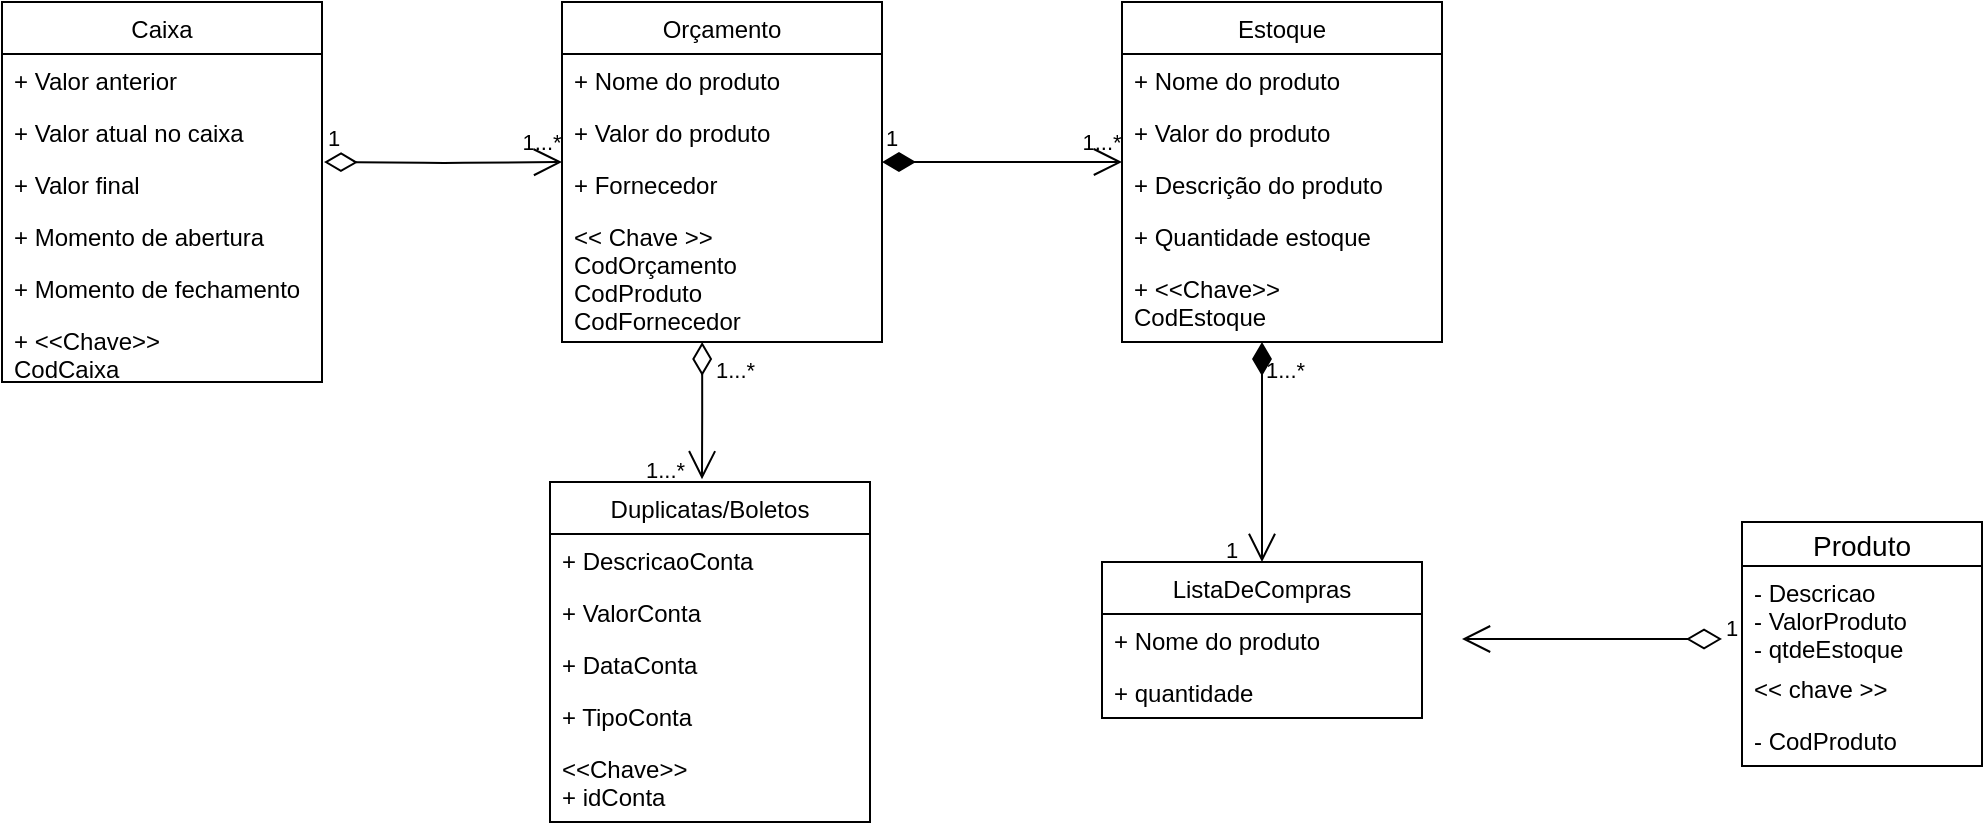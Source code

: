 <mxfile version="13.1.3" type="device"><diagram id="HuncevBeKeENLcwMMNCH" name="Page-1"><mxGraphModel dx="868" dy="433" grid="1" gridSize="10" guides="1" tooltips="1" connect="1" arrows="1" fold="1" page="1" pageScale="1" pageWidth="827" pageHeight="1169" math="0" shadow="0"><root><mxCell id="0"/><mxCell id="1" parent="0"/><mxCell id="n_DhKODYy9XOePA7QNUJ-20" value="1" style="endArrow=open;html=1;endSize=12;startArrow=diamondThin;startSize=14;startFill=0;edgeStyle=orthogonalEdgeStyle;align=left;verticalAlign=bottom;entryX=0;entryY=0.077;entryDx=0;entryDy=0;entryPerimeter=0;" parent="1" target="n_DhKODYy9XOePA7QNUJ-12" edge="1"><mxGeometry x="-1" y="3" relative="1" as="geometry"><mxPoint x="221" y="320" as="sourcePoint"/><mxPoint x="320" y="320" as="targetPoint"/></mxGeometry></mxCell><mxCell id="n_DhKODYy9XOePA7QNUJ-1" value="Caixa" style="swimlane;fontStyle=0;childLayout=stackLayout;horizontal=1;startSize=26;fillColor=none;horizontalStack=0;resizeParent=1;resizeParentMax=0;resizeLast=0;collapsible=1;marginBottom=0;" parent="1" vertex="1"><mxGeometry x="60" y="240" width="160" height="190" as="geometry"/></mxCell><mxCell id="n_DhKODYy9XOePA7QNUJ-4" value="+ Valor anterior" style="text;strokeColor=none;fillColor=none;align=left;verticalAlign=top;spacingLeft=4;spacingRight=4;overflow=hidden;rotatable=0;points=[[0,0.5],[1,0.5]];portConstraint=eastwest;" parent="n_DhKODYy9XOePA7QNUJ-1" vertex="1"><mxGeometry y="26" width="160" height="26" as="geometry"/></mxCell><mxCell id="n_DhKODYy9XOePA7QNUJ-3" value="+ Valor atual no caixa" style="text;strokeColor=none;fillColor=none;align=left;verticalAlign=top;spacingLeft=4;spacingRight=4;overflow=hidden;rotatable=0;points=[[0,0.5],[1,0.5]];portConstraint=eastwest;" parent="n_DhKODYy9XOePA7QNUJ-1" vertex="1"><mxGeometry y="52" width="160" height="26" as="geometry"/></mxCell><mxCell id="n_DhKODYy9XOePA7QNUJ-17" value="+ Valor final" style="text;strokeColor=none;fillColor=none;align=left;verticalAlign=top;spacingLeft=4;spacingRight=4;overflow=hidden;rotatable=0;points=[[0,0.5],[1,0.5]];portConstraint=eastwest;" parent="n_DhKODYy9XOePA7QNUJ-1" vertex="1"><mxGeometry y="78" width="160" height="26" as="geometry"/></mxCell><mxCell id="n_DhKODYy9XOePA7QNUJ-15" value="+ Momento de abertura" style="text;strokeColor=none;fillColor=none;align=left;verticalAlign=top;spacingLeft=4;spacingRight=4;overflow=hidden;rotatable=0;points=[[0,0.5],[1,0.5]];portConstraint=eastwest;" parent="n_DhKODYy9XOePA7QNUJ-1" vertex="1"><mxGeometry y="104" width="160" height="26" as="geometry"/></mxCell><mxCell id="n_DhKODYy9XOePA7QNUJ-16" value="+ Momento de fechamento" style="text;strokeColor=none;fillColor=none;align=left;verticalAlign=top;spacingLeft=4;spacingRight=4;overflow=hidden;rotatable=0;points=[[0,0.5],[1,0.5]];portConstraint=eastwest;" parent="n_DhKODYy9XOePA7QNUJ-1" vertex="1"><mxGeometry y="130" width="160" height="26" as="geometry"/></mxCell><mxCell id="n_DhKODYy9XOePA7QNUJ-18" value="+ &lt;&lt;Chave&gt;&gt;&#10;CodCaixa" style="text;strokeColor=none;fillColor=none;align=left;verticalAlign=top;spacingLeft=4;spacingRight=4;overflow=hidden;rotatable=0;points=[[0,0.5],[1,0.5]];portConstraint=eastwest;" parent="n_DhKODYy9XOePA7QNUJ-1" vertex="1"><mxGeometry y="156" width="160" height="34" as="geometry"/></mxCell><mxCell id="n_DhKODYy9XOePA7QNUJ-9" value="Orçamento" style="swimlane;fontStyle=0;childLayout=stackLayout;horizontal=1;startSize=26;fillColor=none;horizontalStack=0;resizeParent=1;resizeParentMax=0;resizeLast=0;collapsible=1;marginBottom=0;" parent="1" vertex="1"><mxGeometry x="340" y="240" width="160" height="170" as="geometry"/></mxCell><mxCell id="n_DhKODYy9XOePA7QNUJ-10" value="+ Nome do produto" style="text;strokeColor=none;fillColor=none;align=left;verticalAlign=top;spacingLeft=4;spacingRight=4;overflow=hidden;rotatable=0;points=[[0,0.5],[1,0.5]];portConstraint=eastwest;" parent="n_DhKODYy9XOePA7QNUJ-9" vertex="1"><mxGeometry y="26" width="160" height="26" as="geometry"/></mxCell><mxCell id="n_DhKODYy9XOePA7QNUJ-11" value="+ Valor do produto" style="text;strokeColor=none;fillColor=none;align=left;verticalAlign=top;spacingLeft=4;spacingRight=4;overflow=hidden;rotatable=0;points=[[0,0.5],[1,0.5]];portConstraint=eastwest;" parent="n_DhKODYy9XOePA7QNUJ-9" vertex="1"><mxGeometry y="52" width="160" height="26" as="geometry"/></mxCell><mxCell id="n_DhKODYy9XOePA7QNUJ-12" value="+ Fornecedor" style="text;strokeColor=none;fillColor=none;align=left;verticalAlign=top;spacingLeft=4;spacingRight=4;overflow=hidden;rotatable=0;points=[[0,0.5],[1,0.5]];portConstraint=eastwest;" parent="n_DhKODYy9XOePA7QNUJ-9" vertex="1"><mxGeometry y="78" width="160" height="26" as="geometry"/></mxCell><mxCell id="n_DhKODYy9XOePA7QNUJ-13" value="&lt;&lt; Chave &gt;&gt;&#10;CodOrçamento&#10;CodProduto&#10;CodFornecedor" style="text;strokeColor=none;fillColor=none;align=left;verticalAlign=top;spacingLeft=4;spacingRight=4;overflow=hidden;rotatable=0;points=[[0,0.5],[1,0.5]];portConstraint=eastwest;" parent="n_DhKODYy9XOePA7QNUJ-9" vertex="1"><mxGeometry y="104" width="160" height="66" as="geometry"/></mxCell><mxCell id="n_DhKODYy9XOePA7QNUJ-25" value="1...*" style="text;html=1;strokeColor=none;fillColor=none;align=center;verticalAlign=middle;whiteSpace=wrap;rounded=0;fontSize=11;" parent="1" vertex="1"><mxGeometry x="320" y="300" width="20" height="20" as="geometry"/></mxCell><mxCell id="n_DhKODYy9XOePA7QNUJ-26" value="1...*" style="text;html=1;strokeColor=none;fillColor=none;align=center;verticalAlign=middle;whiteSpace=wrap;rounded=0;fontSize=11;" parent="1" vertex="1"><mxGeometry x="600" y="300" width="20" height="20" as="geometry"/></mxCell><mxCell id="n_DhKODYy9XOePA7QNUJ-5" value="Estoque" style="swimlane;fontStyle=0;childLayout=stackLayout;horizontal=1;startSize=26;fillColor=none;horizontalStack=0;resizeParent=1;resizeParentMax=0;resizeLast=0;collapsible=1;marginBottom=0;" parent="1" vertex="1"><mxGeometry x="620" y="240" width="160" height="170" as="geometry"/></mxCell><mxCell id="n_DhKODYy9XOePA7QNUJ-6" value="+ Nome do produto" style="text;strokeColor=none;fillColor=none;align=left;verticalAlign=top;spacingLeft=4;spacingRight=4;overflow=hidden;rotatable=0;points=[[0,0.5],[1,0.5]];portConstraint=eastwest;" parent="n_DhKODYy9XOePA7QNUJ-5" vertex="1"><mxGeometry y="26" width="160" height="26" as="geometry"/></mxCell><mxCell id="n_DhKODYy9XOePA7QNUJ-7" value="+ Valor do produto" style="text;strokeColor=none;fillColor=none;align=left;verticalAlign=top;spacingLeft=4;spacingRight=4;overflow=hidden;rotatable=0;points=[[0,0.5],[1,0.5]];portConstraint=eastwest;" parent="n_DhKODYy9XOePA7QNUJ-5" vertex="1"><mxGeometry y="52" width="160" height="26" as="geometry"/></mxCell><mxCell id="n_DhKODYy9XOePA7QNUJ-8" value="+ Descrição do produto" style="text;strokeColor=none;fillColor=none;align=left;verticalAlign=top;spacingLeft=4;spacingRight=4;overflow=hidden;rotatable=0;points=[[0,0.5],[1,0.5]];portConstraint=eastwest;" parent="n_DhKODYy9XOePA7QNUJ-5" vertex="1"><mxGeometry y="78" width="160" height="26" as="geometry"/></mxCell><mxCell id="n_DhKODYy9XOePA7QNUJ-22" value="+ Quantidade estoque" style="text;strokeColor=none;fillColor=none;align=left;verticalAlign=top;spacingLeft=4;spacingRight=4;overflow=hidden;rotatable=0;points=[[0,0.5],[1,0.5]];portConstraint=eastwest;" parent="n_DhKODYy9XOePA7QNUJ-5" vertex="1"><mxGeometry y="104" width="160" height="26" as="geometry"/></mxCell><mxCell id="n_DhKODYy9XOePA7QNUJ-23" value="+ &lt;&lt;Chave&gt;&gt;&#10;CodEstoque" style="text;strokeColor=none;fillColor=none;align=left;verticalAlign=top;spacingLeft=4;spacingRight=4;overflow=hidden;rotatable=0;points=[[0,0.5],[1,0.5]];portConstraint=eastwest;" parent="n_DhKODYy9XOePA7QNUJ-5" vertex="1"><mxGeometry y="130" width="160" height="40" as="geometry"/></mxCell><mxCell id="n_DhKODYy9XOePA7QNUJ-27" value="1" style="endArrow=open;html=1;endSize=12;startArrow=diamondThin;startSize=14;startFill=1;edgeStyle=orthogonalEdgeStyle;align=left;verticalAlign=bottom;entryX=0;entryY=0.308;entryDx=0;entryDy=0;entryPerimeter=0;rounded=0;" parent="1" edge="1"><mxGeometry x="-1" y="3" relative="1" as="geometry"><mxPoint x="500" y="320" as="sourcePoint"/><mxPoint x="620" y="320.008" as="targetPoint"/></mxGeometry></mxCell><mxCell id="T8ozXXGqGajpd2h_AQLy-11" value="" style="endArrow=open;html=1;endSize=12;startArrow=diamondThin;startSize=14;startFill=1;edgeStyle=orthogonalEdgeStyle;align=left;verticalAlign=bottom;entryX=0.5;entryY=0;entryDx=0;entryDy=0;rounded=0;" parent="1" source="n_DhKODYy9XOePA7QNUJ-23" target="T8ozXXGqGajpd2h_AQLy-1" edge="1"><mxGeometry x="-1" y="3" relative="1" as="geometry"><mxPoint x="670" y="460" as="sourcePoint"/><mxPoint x="790" y="460.008" as="targetPoint"/><Array as="points"><mxPoint x="690" y="520"/></Array></mxGeometry></mxCell><mxCell id="T8ozXXGqGajpd2h_AQLy-1" value="ListaDeCompras" style="swimlane;fontStyle=0;childLayout=stackLayout;horizontal=1;startSize=26;fillColor=none;horizontalStack=0;resizeParent=1;resizeParentMax=0;resizeLast=0;collapsible=1;marginBottom=0;" parent="1" vertex="1"><mxGeometry x="610" y="520" width="160" height="78" as="geometry"/></mxCell><mxCell id="T8ozXXGqGajpd2h_AQLy-2" value="+ Nome do produto" style="text;strokeColor=none;fillColor=none;align=left;verticalAlign=top;spacingLeft=4;spacingRight=4;overflow=hidden;rotatable=0;points=[[0,0.5],[1,0.5]];portConstraint=eastwest;" parent="T8ozXXGqGajpd2h_AQLy-1" vertex="1"><mxGeometry y="26" width="160" height="26" as="geometry"/></mxCell><mxCell id="T8ozXXGqGajpd2h_AQLy-3" value="+ quantidade" style="text;strokeColor=none;fillColor=none;align=left;verticalAlign=top;spacingLeft=4;spacingRight=4;overflow=hidden;rotatable=0;points=[[0,0.5],[1,0.5]];portConstraint=eastwest;" parent="T8ozXXGqGajpd2h_AQLy-1" vertex="1"><mxGeometry y="52" width="160" height="26" as="geometry"/></mxCell><mxCell id="T8ozXXGqGajpd2h_AQLy-5" value="Duplicatas/Boletos" style="swimlane;fontStyle=0;childLayout=stackLayout;horizontal=1;startSize=26;fillColor=none;horizontalStack=0;resizeParent=1;resizeParentMax=0;resizeLast=0;collapsible=1;marginBottom=0;" parent="1" vertex="1"><mxGeometry x="334" y="480" width="160" height="170" as="geometry"/></mxCell><mxCell id="T8ozXXGqGajpd2h_AQLy-6" value="+ DescricaoConta" style="text;strokeColor=none;fillColor=none;align=left;verticalAlign=top;spacingLeft=4;spacingRight=4;overflow=hidden;rotatable=0;points=[[0,0.5],[1,0.5]];portConstraint=eastwest;" parent="T8ozXXGqGajpd2h_AQLy-5" vertex="1"><mxGeometry y="26" width="160" height="26" as="geometry"/></mxCell><mxCell id="T8ozXXGqGajpd2h_AQLy-7" value="+ ValorConta" style="text;strokeColor=none;fillColor=none;align=left;verticalAlign=top;spacingLeft=4;spacingRight=4;overflow=hidden;rotatable=0;points=[[0,0.5],[1,0.5]];portConstraint=eastwest;" parent="T8ozXXGqGajpd2h_AQLy-5" vertex="1"><mxGeometry y="52" width="160" height="26" as="geometry"/></mxCell><mxCell id="T8ozXXGqGajpd2h_AQLy-8" value="+ DataConta" style="text;strokeColor=none;fillColor=none;align=left;verticalAlign=top;spacingLeft=4;spacingRight=4;overflow=hidden;rotatable=0;points=[[0,0.5],[1,0.5]];portConstraint=eastwest;" parent="T8ozXXGqGajpd2h_AQLy-5" vertex="1"><mxGeometry y="78" width="160" height="26" as="geometry"/></mxCell><mxCell id="T8ozXXGqGajpd2h_AQLy-9" value="+ TipoConta" style="text;strokeColor=none;fillColor=none;align=left;verticalAlign=top;spacingLeft=4;spacingRight=4;overflow=hidden;rotatable=0;points=[[0,0.5],[1,0.5]];portConstraint=eastwest;" parent="T8ozXXGqGajpd2h_AQLy-5" vertex="1"><mxGeometry y="104" width="160" height="26" as="geometry"/></mxCell><mxCell id="T8ozXXGqGajpd2h_AQLy-10" value="&lt;&lt;Chave&gt;&gt;&#10;+ idConta" style="text;strokeColor=none;fillColor=none;align=left;verticalAlign=top;spacingLeft=4;spacingRight=4;overflow=hidden;rotatable=0;points=[[0,0.5],[1,0.5]];portConstraint=eastwest;" parent="T8ozXXGqGajpd2h_AQLy-5" vertex="1"><mxGeometry y="130" width="160" height="40" as="geometry"/></mxCell><mxCell id="T8ozXXGqGajpd2h_AQLy-12" value="&lt;span style=&quot;font-family: &amp;#34;helvetica&amp;#34; ; font-size: 11px ; font-style: normal ; font-weight: 400 ; letter-spacing: normal ; text-align: left ; text-indent: 0px ; text-transform: none ; word-spacing: 0px ; float: none ; display: inline&quot;&gt;1&lt;/span&gt;" style="text;whiteSpace=wrap;html=1;" parent="1" vertex="1"><mxGeometry x="670" y="500" width="10" height="20" as="geometry"/></mxCell><mxCell id="T8ozXXGqGajpd2h_AQLy-13" value="" style="endArrow=open;html=1;endSize=12;startArrow=diamondThin;startSize=14;startFill=0;edgeStyle=orthogonalEdgeStyle;align=left;verticalAlign=bottom;entryX=0.475;entryY=-0.008;entryDx=0;entryDy=0;entryPerimeter=0;rounded=0;exitX=0.438;exitY=1;exitDx=0;exitDy=0;exitPerimeter=0;" parent="1" source="n_DhKODYy9XOePA7QNUJ-13" target="T8ozXXGqGajpd2h_AQLy-5" edge="1"><mxGeometry x="-1" y="3" relative="1" as="geometry"><mxPoint x="490" y="440" as="sourcePoint"/><mxPoint x="400" y="450" as="targetPoint"/><Array as="points"/></mxGeometry></mxCell><mxCell id="T8ozXXGqGajpd2h_AQLy-14" value="&lt;span style=&quot;font-family: &amp;#34;helvetica&amp;#34; ; font-size: 11px&quot;&gt;1...*&lt;/span&gt;" style="text;whiteSpace=wrap;html=1;" parent="1" vertex="1"><mxGeometry x="380" y="460" width="20" height="20" as="geometry"/></mxCell><mxCell id="T8ozXXGqGajpd2h_AQLy-16" value="&lt;span style=&quot;font-family: &amp;#34;helvetica&amp;#34; ; font-size: 11px ; font-style: normal ; font-weight: 400 ; letter-spacing: normal ; text-align: left ; text-indent: 0px ; text-transform: none ; word-spacing: 0px ; float: none ; display: inline&quot;&gt;1...*&lt;br&gt;&lt;br&gt;&lt;/span&gt;" style="text;whiteSpace=wrap;html=1;" parent="1" vertex="1"><mxGeometry x="415" y="410" width="25" height="20" as="geometry"/></mxCell><mxCell id="T8ozXXGqGajpd2h_AQLy-17" value="&lt;span style=&quot;font-family: &amp;#34;helvetica&amp;#34; ; font-size: 11px ; font-style: normal ; font-weight: 400 ; letter-spacing: normal ; text-align: left ; text-indent: 0px ; text-transform: none ; word-spacing: 0px ; float: none ; display: inline&quot;&gt;1...*&lt;br&gt;&lt;br&gt;&lt;/span&gt;" style="text;whiteSpace=wrap;html=1;" parent="1" vertex="1"><mxGeometry x="690" y="410" width="25" height="20" as="geometry"/></mxCell><mxCell id="Xyp88vnyDbt10_wR57jS-1" value="1" style="endArrow=open;html=1;endSize=12;startArrow=diamondThin;startSize=15;startFill=0;edgeStyle=orthogonalEdgeStyle;align=left;verticalAlign=bottom;sourcePerimeterSpacing=0;" edge="1" parent="1"><mxGeometry x="-1" y="3" relative="1" as="geometry"><mxPoint x="920" y="558.5" as="sourcePoint"/><mxPoint x="790" y="558.5" as="targetPoint"/></mxGeometry></mxCell><mxCell id="Xyp88vnyDbt10_wR57jS-2" value="Produto" style="swimlane;fontStyle=0;childLayout=stackLayout;horizontal=1;startSize=22;horizontalStack=0;resizeParent=1;resizeParentMax=0;resizeLast=0;collapsible=1;marginBottom=0;align=center;fontSize=14;" vertex="1" parent="1"><mxGeometry x="930" y="500" width="120" height="122" as="geometry"/></mxCell><mxCell id="Xyp88vnyDbt10_wR57jS-3" value="- Descricao&#10;- ValorProduto&#10;- qtdeEstoque" style="text;strokeColor=none;fillColor=none;spacingLeft=4;spacingRight=4;overflow=hidden;rotatable=0;points=[[0,0.5],[1,0.5]];portConstraint=eastwest;fontSize=12;" vertex="1" parent="Xyp88vnyDbt10_wR57jS-2"><mxGeometry y="22" width="120" height="48" as="geometry"/></mxCell><mxCell id="Xyp88vnyDbt10_wR57jS-4" value="&lt;&lt; chave &gt;&gt;" style="text;strokeColor=none;fillColor=none;spacingLeft=4;spacingRight=4;overflow=hidden;rotatable=0;points=[[0,0.5],[1,0.5]];portConstraint=eastwest;fontSize=12;" vertex="1" parent="Xyp88vnyDbt10_wR57jS-2"><mxGeometry y="70" width="120" height="26" as="geometry"/></mxCell><mxCell id="Xyp88vnyDbt10_wR57jS-5" value="- CodProduto" style="text;strokeColor=none;fillColor=none;spacingLeft=4;spacingRight=4;overflow=hidden;rotatable=0;points=[[0,0.5],[1,0.5]];portConstraint=eastwest;fontSize=12;" vertex="1" parent="Xyp88vnyDbt10_wR57jS-2"><mxGeometry y="96" width="120" height="26" as="geometry"/></mxCell></root></mxGraphModel></diagram></mxfile>